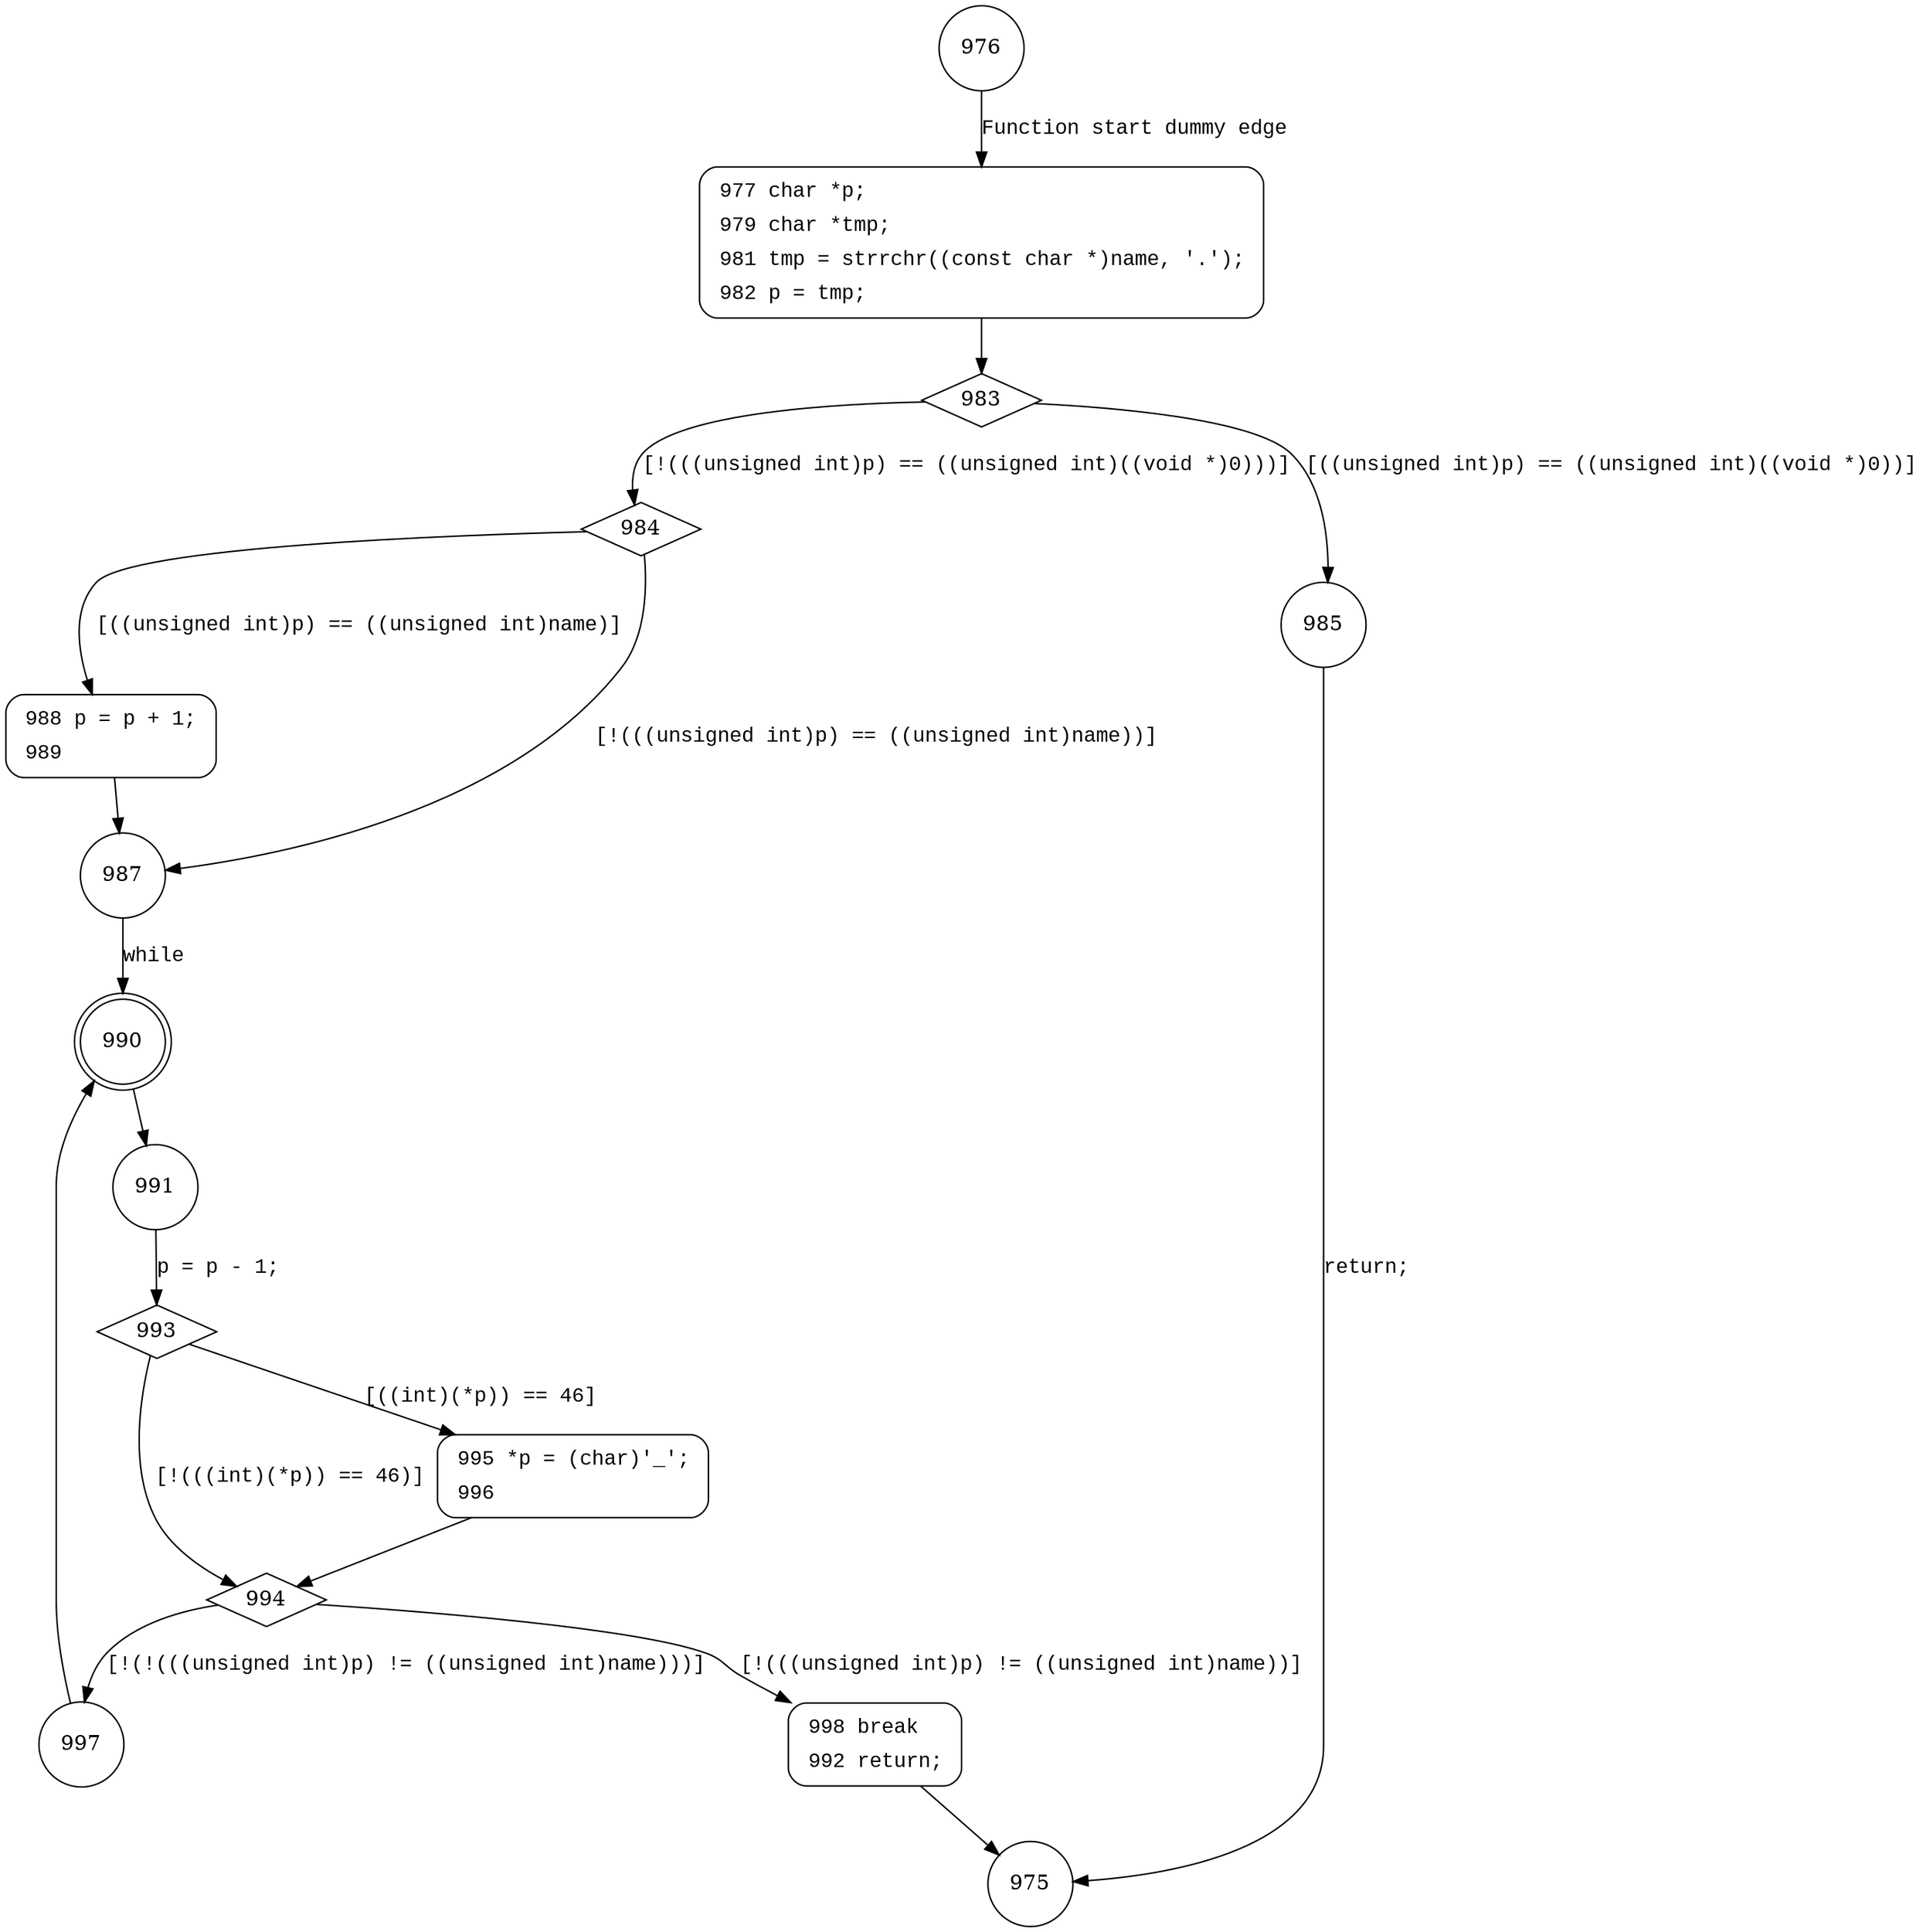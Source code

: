 digraph make_simple_name {
976 [shape="circle"]
977 [shape="circle"]
983 [shape="diamond"]
984 [shape="diamond"]
985 [shape="circle"]
987 [shape="circle"]
988 [shape="circle"]
990 [shape="doublecircle"]
991 [shape="circle"]
993 [shape="diamond"]
994 [shape="diamond"]
995 [shape="circle"]
997 [shape="circle"]
998 [shape="circle"]
975 [shape="circle"]
977 [style="filled,bold" penwidth="1" fillcolor="white" fontname="Courier New" shape="Mrecord" label=<<table border="0" cellborder="0" cellpadding="3" bgcolor="white"><tr><td align="right">977</td><td align="left">char *p;</td></tr><tr><td align="right">979</td><td align="left">char *tmp;</td></tr><tr><td align="right">981</td><td align="left">tmp = strrchr((const char *)name, '.');</td></tr><tr><td align="right">982</td><td align="left">p = tmp;</td></tr></table>>]
977 -> 983[label=""]
988 [style="filled,bold" penwidth="1" fillcolor="white" fontname="Courier New" shape="Mrecord" label=<<table border="0" cellborder="0" cellpadding="3" bgcolor="white"><tr><td align="right">988</td><td align="left">p = p + 1;</td></tr><tr><td align="right">989</td><td align="left"></td></tr></table>>]
988 -> 987[label=""]
995 [style="filled,bold" penwidth="1" fillcolor="white" fontname="Courier New" shape="Mrecord" label=<<table border="0" cellborder="0" cellpadding="3" bgcolor="white"><tr><td align="right">995</td><td align="left">*p = (char)'_';</td></tr><tr><td align="right">996</td><td align="left"></td></tr></table>>]
995 -> 994[label=""]
998 [style="filled,bold" penwidth="1" fillcolor="white" fontname="Courier New" shape="Mrecord" label=<<table border="0" cellborder="0" cellpadding="3" bgcolor="white"><tr><td align="right">998</td><td align="left">break</td></tr><tr><td align="right">992</td><td align="left">return;</td></tr></table>>]
998 -> 975[label=""]
976 -> 977 [label="Function start dummy edge" fontname="Courier New"]
983 -> 984 [label="[!(((unsigned int)p) == ((unsigned int)((void *)0)))]" fontname="Courier New"]
983 -> 985 [label="[((unsigned int)p) == ((unsigned int)((void *)0))]" fontname="Courier New"]
984 -> 987 [label="[!(((unsigned int)p) == ((unsigned int)name))]" fontname="Courier New"]
984 -> 988 [label="[((unsigned int)p) == ((unsigned int)name)]" fontname="Courier New"]
987 -> 990 [label="while" fontname="Courier New"]
990 -> 991 [label="" fontname="Courier New"]
993 -> 994 [label="[!(((int)(*p)) == 46)]" fontname="Courier New"]
993 -> 995 [label="[((int)(*p)) == 46]" fontname="Courier New"]
994 -> 997 [label="[!(!(((unsigned int)p) != ((unsigned int)name)))]" fontname="Courier New"]
994 -> 998 [label="[!(((unsigned int)p) != ((unsigned int)name))]" fontname="Courier New"]
997 -> 990 [label="" fontname="Courier New"]
985 -> 975 [label="return;" fontname="Courier New"]
991 -> 993 [label="p = p - 1;" fontname="Courier New"]
}